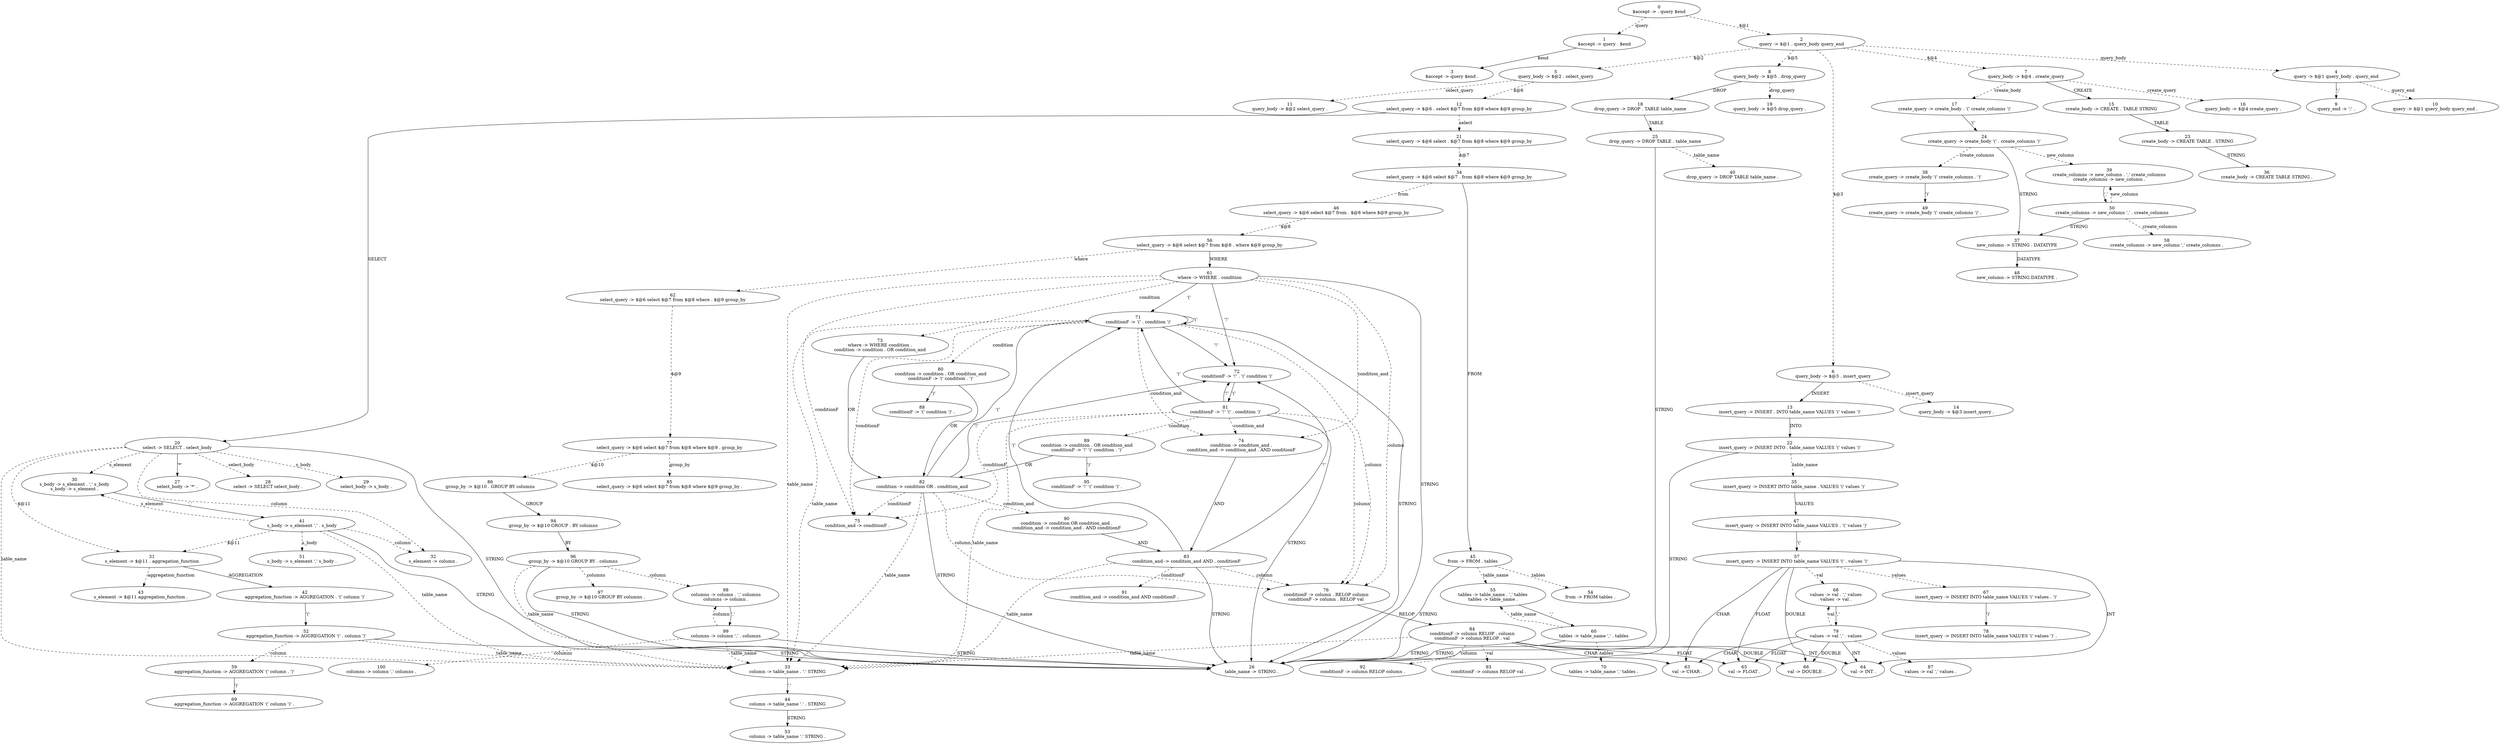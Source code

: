 // Generated by GNU Bison 2.5.
// Report bugs to <bug-bison@gnu.org>.
// Home page: <http://www.gnu.org/software/bison/>.

digraph "queryParser.y"
{
  0 [label="0\n$accept -> . query $end"]
  0 -> 1 [style=dashed label="query"]
  0 -> 2 [style=dashed label="$@1"]
  1 [label="1\n$accept -> query . $end"]
  1 -> 3 [style=solid label="$end"]
  2 [label="2\nquery -> $@1 . query_body query_end"]
  2 -> 4 [style=dashed label="query_body"]
  2 -> 5 [style=dashed label="$@2"]
  2 -> 6 [style=dashed label="$@3"]
  2 -> 7 [style=dashed label="$@4"]
  2 -> 8 [style=dashed label="$@5"]
  3 [label="3\n$accept -> query $end ."]
  4 [label="4\nquery -> $@1 query_body . query_end"]
  4 -> 9 [style=solid label="';'"]
  4 -> 10 [style=dashed label="query_end"]
  5 [label="5\nquery_body -> $@2 . select_query"]
  5 -> 11 [style=dashed label="select_query"]
  5 -> 12 [style=dashed label="$@6"]
  6 [label="6\nquery_body -> $@3 . insert_query"]
  6 -> 13 [style=solid label="INSERT"]
  6 -> 14 [style=dashed label="insert_query"]
  7 [label="7\nquery_body -> $@4 . create_query"]
  7 -> 15 [style=solid label="CREATE"]
  7 -> 16 [style=dashed label="create_query"]
  7 -> 17 [style=dashed label="create_body"]
  8 [label="8\nquery_body -> $@5 . drop_query"]
  8 -> 18 [style=solid label="DROP"]
  8 -> 19 [style=dashed label="drop_query"]
  9 [label="9\nquery_end -> ';' ."]
  10 [label="10\nquery -> $@1 query_body query_end ."]
  11 [label="11\nquery_body -> $@2 select_query ."]
  12 [label="12\nselect_query -> $@6 . select $@7 from $@8 where $@9 group_by"]
  12 -> 20 [style=solid label="SELECT"]
  12 -> 21 [style=dashed label="select"]
  13 [label="13\ninsert_query -> INSERT . INTO table_name VALUES '(' values ')'"]
  13 -> 22 [style=solid label="INTO"]
  14 [label="14\nquery_body -> $@3 insert_query ."]
  15 [label="15\ncreate_body -> CREATE . TABLE STRING"]
  15 -> 23 [style=solid label="TABLE"]
  16 [label="16\nquery_body -> $@4 create_query ."]
  17 [label="17\ncreate_query -> create_body . '(' create_columns ')'"]
  17 -> 24 [style=solid label="'('"]
  18 [label="18\ndrop_query -> DROP . TABLE table_name"]
  18 -> 25 [style=solid label="TABLE"]
  19 [label="19\nquery_body -> $@5 drop_query ."]
  20 [label="20\nselect -> SELECT . select_body"]
  20 -> 26 [style=solid label="STRING"]
  20 -> 27 [style=solid label="'*'"]
  20 -> 28 [style=dashed label="select_body"]
  20 -> 29 [style=dashed label="s_body"]
  20 -> 30 [style=dashed label="s_element"]
  20 -> 31 [style=dashed label="$@11"]
  20 -> 32 [style=dashed label="column"]
  20 -> 33 [style=dashed label="table_name"]
  21 [label="21\nselect_query -> $@6 select . $@7 from $@8 where $@9 group_by"]
  21 -> 34 [style=dashed label="$@7"]
  22 [label="22\ninsert_query -> INSERT INTO . table_name VALUES '(' values ')'"]
  22 -> 26 [style=solid label="STRING"]
  22 -> 35 [style=dashed label="table_name"]
  23 [label="23\ncreate_body -> CREATE TABLE . STRING"]
  23 -> 36 [style=solid label="STRING"]
  24 [label="24\ncreate_query -> create_body '(' . create_columns ')'"]
  24 -> 37 [style=solid label="STRING"]
  24 -> 38 [style=dashed label="create_columns"]
  24 -> 39 [style=dashed label="new_column"]
  25 [label="25\ndrop_query -> DROP TABLE . table_name"]
  25 -> 26 [style=solid label="STRING"]
  25 -> 40 [style=dashed label="table_name"]
  26 [label="26\ntable_name -> STRING ."]
  27 [label="27\nselect_body -> '*' ."]
  28 [label="28\nselect -> SELECT select_body ."]
  29 [label="29\nselect_body -> s_body ."]
  30 [label="30\ns_body -> s_element . ',' s_body\ns_body -> s_element ."]
  30 -> 41 [style=solid label="','"]
  31 [label="31\ns_element -> $@11 . aggregation_function"]
  31 -> 42 [style=solid label="AGGREGATION"]
  31 -> 43 [style=dashed label="aggregation_function"]
  32 [label="32\ns_element -> column ."]
  33 [label="33\ncolumn -> table_name . '.' STRING"]
  33 -> 44 [style=solid label="'.'"]
  34 [label="34\nselect_query -> $@6 select $@7 . from $@8 where $@9 group_by"]
  34 -> 45 [style=solid label="FROM"]
  34 -> 46 [style=dashed label="from"]
  35 [label="35\ninsert_query -> INSERT INTO table_name . VALUES '(' values ')'"]
  35 -> 47 [style=solid label="VALUES"]
  36 [label="36\ncreate_body -> CREATE TABLE STRING ."]
  37 [label="37\nnew_column -> STRING . DATATYPE"]
  37 -> 48 [style=solid label="DATATYPE"]
  38 [label="38\ncreate_query -> create_body '(' create_columns . ')'"]
  38 -> 49 [style=solid label="')'"]
  39 [label="39\ncreate_columns -> new_column . ',' create_columns\ncreate_columns -> new_column ."]
  39 -> 50 [style=solid label="','"]
  40 [label="40\ndrop_query -> DROP TABLE table_name ."]
  41 [label="41\ns_body -> s_element ',' . s_body"]
  41 -> 26 [style=solid label="STRING"]
  41 -> 51 [style=dashed label="s_body"]
  41 -> 30 [style=dashed label="s_element"]
  41 -> 31 [style=dashed label="$@11"]
  41 -> 32 [style=dashed label="column"]
  41 -> 33 [style=dashed label="table_name"]
  42 [label="42\naggregation_function -> AGGREGATION . '(' column ')'"]
  42 -> 52 [style=solid label="'('"]
  43 [label="43\ns_element -> $@11 aggregation_function ."]
  44 [label="44\ncolumn -> table_name '.' . STRING"]
  44 -> 53 [style=solid label="STRING"]
  45 [label="45\nfrom -> FROM . tables"]
  45 -> 26 [style=solid label="STRING"]
  45 -> 54 [style=dashed label="tables"]
  45 -> 55 [style=dashed label="table_name"]
  46 [label="46\nselect_query -> $@6 select $@7 from . $@8 where $@9 group_by"]
  46 -> 56 [style=dashed label="$@8"]
  47 [label="47\ninsert_query -> INSERT INTO table_name VALUES . '(' values ')'"]
  47 -> 57 [style=solid label="'('"]
  48 [label="48\nnew_column -> STRING DATATYPE ."]
  49 [label="49\ncreate_query -> create_body '(' create_columns ')' ."]
  50 [label="50\ncreate_columns -> new_column ',' . create_columns"]
  50 -> 37 [style=solid label="STRING"]
  50 -> 58 [style=dashed label="create_columns"]
  50 -> 39 [style=dashed label="new_column"]
  51 [label="51\ns_body -> s_element ',' s_body ."]
  52 [label="52\naggregation_function -> AGGREGATION '(' . column ')'"]
  52 -> 26 [style=solid label="STRING"]
  52 -> 59 [style=dashed label="column"]
  52 -> 33 [style=dashed label="table_name"]
  53 [label="53\ncolumn -> table_name '.' STRING ."]
  54 [label="54\nfrom -> FROM tables ."]
  55 [label="55\ntables -> table_name . ',' tables\ntables -> table_name ."]
  55 -> 60 [style=solid label="','"]
  56 [label="56\nselect_query -> $@6 select $@7 from $@8 . where $@9 group_by"]
  56 -> 61 [style=solid label="WHERE"]
  56 -> 62 [style=dashed label="where"]
  57 [label="57\ninsert_query -> INSERT INTO table_name VALUES '(' . values ')'"]
  57 -> 63 [style=solid label="CHAR"]
  57 -> 64 [style=solid label="INT"]
  57 -> 65 [style=solid label="FLOAT"]
  57 -> 66 [style=solid label="DOUBLE"]
  57 -> 67 [style=dashed label="values"]
  57 -> 68 [style=dashed label="val"]
  58 [label="58\ncreate_columns -> new_column ',' create_columns ."]
  59 [label="59\naggregation_function -> AGGREGATION '(' column . ')'"]
  59 -> 69 [style=solid label="')'"]
  60 [label="60\ntables -> table_name ',' . tables"]
  60 -> 26 [style=solid label="STRING"]
  60 -> 70 [style=dashed label="tables"]
  60 -> 55 [style=dashed label="table_name"]
  61 [label="61\nwhere -> WHERE . condition"]
  61 -> 26 [style=solid label="STRING"]
  61 -> 71 [style=solid label="'('"]
  61 -> 72 [style=solid label="'!'"]
  61 -> 73 [style=dashed label="condition"]
  61 -> 74 [style=dashed label="condition_and"]
  61 -> 75 [style=dashed label="conditionF"]
  61 -> 76 [style=dashed label="column"]
  61 -> 33 [style=dashed label="table_name"]
  62 [label="62\nselect_query -> $@6 select $@7 from $@8 where . $@9 group_by"]
  62 -> 77 [style=dashed label="$@9"]
  63 [label="63\nval -> CHAR ."]
  64 [label="64\nval -> INT ."]
  65 [label="65\nval -> FLOAT ."]
  66 [label="66\nval -> DOUBLE ."]
  67 [label="67\ninsert_query -> INSERT INTO table_name VALUES '(' values . ')'"]
  67 -> 78 [style=solid label="')'"]
  68 [label="68\nvalues -> val . ',' values\nvalues -> val ."]
  68 -> 79 [style=solid label="','"]
  69 [label="69\naggregation_function -> AGGREGATION '(' column ')' ."]
  70 [label="70\ntables -> table_name ',' tables ."]
  71 [label="71\nconditionF -> '(' . condition ')'"]
  71 -> 26 [style=solid label="STRING"]
  71 -> 71 [style=solid label="'('"]
  71 -> 72 [style=solid label="'!'"]
  71 -> 80 [style=dashed label="condition"]
  71 -> 74 [style=dashed label="condition_and"]
  71 -> 75 [style=dashed label="conditionF"]
  71 -> 76 [style=dashed label="column"]
  71 -> 33 [style=dashed label="table_name"]
  72 [label="72\nconditionF -> '!' . '(' condition ')'"]
  72 -> 81 [style=solid label="'('"]
  73 [label="73\nwhere -> WHERE condition .\ncondition -> condition . OR condition_and"]
  73 -> 82 [style=solid label="OR"]
  74 [label="74\ncondition -> condition_and .\ncondition_and -> condition_and . AND conditionF"]
  74 -> 83 [style=solid label="AND"]
  75 [label="75\ncondition_and -> conditionF ."]
  76 [label="76\nconditionF -> column . RELOP column\nconditionF -> column . RELOP val"]
  76 -> 84 [style=solid label="RELOP"]
  77 [label="77\nselect_query -> $@6 select $@7 from $@8 where $@9 . group_by"]
  77 -> 85 [style=dashed label="group_by"]
  77 -> 86 [style=dashed label="$@10"]
  78 [label="78\ninsert_query -> INSERT INTO table_name VALUES '(' values ')' ."]
  79 [label="79\nvalues -> val ',' . values"]
  79 -> 63 [style=solid label="CHAR"]
  79 -> 64 [style=solid label="INT"]
  79 -> 65 [style=solid label="FLOAT"]
  79 -> 66 [style=solid label="DOUBLE"]
  79 -> 87 [style=dashed label="values"]
  79 -> 68 [style=dashed label="val"]
  80 [label="80\ncondition -> condition . OR condition_and\nconditionF -> '(' condition . ')'"]
  80 -> 82 [style=solid label="OR"]
  80 -> 88 [style=solid label="')'"]
  81 [label="81\nconditionF -> '!' '(' . condition ')'"]
  81 -> 26 [style=solid label="STRING"]
  81 -> 71 [style=solid label="'('"]
  81 -> 72 [style=solid label="'!'"]
  81 -> 89 [style=dashed label="condition"]
  81 -> 74 [style=dashed label="condition_and"]
  81 -> 75 [style=dashed label="conditionF"]
  81 -> 76 [style=dashed label="column"]
  81 -> 33 [style=dashed label="table_name"]
  82 [label="82\ncondition -> condition OR . condition_and"]
  82 -> 26 [style=solid label="STRING"]
  82 -> 71 [style=solid label="'('"]
  82 -> 72 [style=solid label="'!'"]
  82 -> 90 [style=dashed label="condition_and"]
  82 -> 75 [style=dashed label="conditionF"]
  82 -> 76 [style=dashed label="column"]
  82 -> 33 [style=dashed label="table_name"]
  83 [label="83\ncondition_and -> condition_and AND . conditionF"]
  83 -> 26 [style=solid label="STRING"]
  83 -> 71 [style=solid label="'('"]
  83 -> 72 [style=solid label="'!'"]
  83 -> 91 [style=dashed label="conditionF"]
  83 -> 76 [style=dashed label="column"]
  83 -> 33 [style=dashed label="table_name"]
  84 [label="84\nconditionF -> column RELOP . column\nconditionF -> column RELOP . val"]
  84 -> 26 [style=solid label="STRING"]
  84 -> 63 [style=solid label="CHAR"]
  84 -> 64 [style=solid label="INT"]
  84 -> 65 [style=solid label="FLOAT"]
  84 -> 66 [style=solid label="DOUBLE"]
  84 -> 92 [style=dashed label="column"]
  84 -> 33 [style=dashed label="table_name"]
  84 -> 93 [style=dashed label="val"]
  85 [label="85\nselect_query -> $@6 select $@7 from $@8 where $@9 group_by ."]
  86 [label="86\ngroup_by -> $@10 . GROUP BY columns"]
  86 -> 94 [style=solid label="GROUP"]
  87 [label="87\nvalues -> val ',' values ."]
  88 [label="88\nconditionF -> '(' condition ')' ."]
  89 [label="89\ncondition -> condition . OR condition_and\nconditionF -> '!' '(' condition . ')'"]
  89 -> 82 [style=solid label="OR"]
  89 -> 95 [style=solid label="')'"]
  90 [label="90\ncondition -> condition OR condition_and .\ncondition_and -> condition_and . AND conditionF"]
  90 -> 83 [style=solid label="AND"]
  91 [label="91\ncondition_and -> condition_and AND conditionF ."]
  92 [label="92\nconditionF -> column RELOP column ."]
  93 [label="93\nconditionF -> column RELOP val ."]
  94 [label="94\ngroup_by -> $@10 GROUP . BY columns"]
  94 -> 96 [style=solid label="BY"]
  95 [label="95\nconditionF -> '!' '(' condition ')' ."]
  96 [label="96\ngroup_by -> $@10 GROUP BY . columns"]
  96 -> 26 [style=solid label="STRING"]
  96 -> 97 [style=dashed label="columns"]
  96 -> 98 [style=dashed label="column"]
  96 -> 33 [style=dashed label="table_name"]
  97 [label="97\ngroup_by -> $@10 GROUP BY columns ."]
  98 [label="98\ncolumns -> column . ',' columns\ncolumns -> column ."]
  98 -> 99 [style=solid label="','"]
  99 [label="99\ncolumns -> column ',' . columns"]
  99 -> 26 [style=solid label="STRING"]
  99 -> 100 [style=dashed label="columns"]
  99 -> 98 [style=dashed label="column"]
  99 -> 33 [style=dashed label="table_name"]
  100 [label="100\ncolumns -> column ',' columns ."]
}
